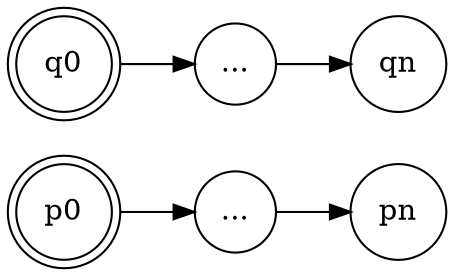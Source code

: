 digraph P_Q{
	rankdir=LR;
	node[shape=doublecircle];
	p0[label="p0"];
	node[shape=circle];
	p1[label="..."];
	pn[label="pn"];
	
	p0->p1;
	p1->pn;

	node[shape=doublecircle];
	q0[label="q0"];
	node[shape=circle];
	q1[label="..."];
	qn[label="qn"];
	
	q0->q1;
	q1->qn;
}